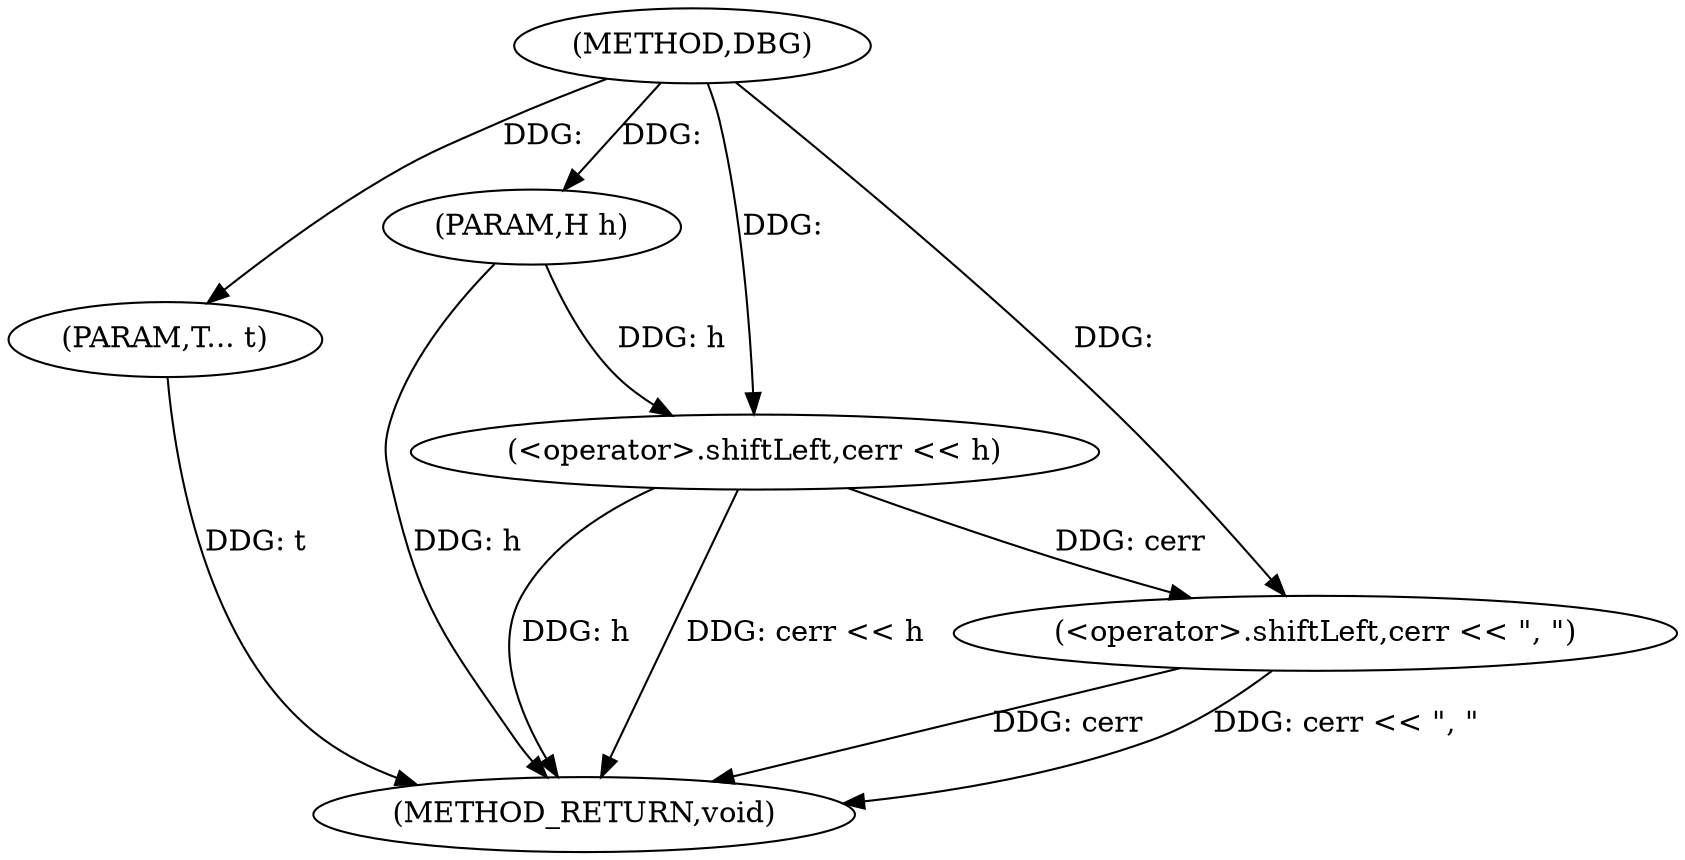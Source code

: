 digraph "DBG" {  
"1000273" [label = "(METHOD,DBG)" ]
"1000283" [label = "(METHOD_RETURN,void)" ]
"1000274" [label = "(PARAM,H h)" ]
"1000275" [label = "(PARAM,T... t)" ]
"1000277" [label = "(<operator>.shiftLeft,cerr << h)" ]
"1000280" [label = "(<operator>.shiftLeft,cerr << \", \")" ]
  "1000274" -> "1000283"  [ label = "DDG: h"] 
  "1000275" -> "1000283"  [ label = "DDG: t"] 
  "1000277" -> "1000283"  [ label = "DDG: h"] 
  "1000277" -> "1000283"  [ label = "DDG: cerr << h"] 
  "1000280" -> "1000283"  [ label = "DDG: cerr"] 
  "1000280" -> "1000283"  [ label = "DDG: cerr << \", \""] 
  "1000273" -> "1000274"  [ label = "DDG: "] 
  "1000273" -> "1000275"  [ label = "DDG: "] 
  "1000273" -> "1000277"  [ label = "DDG: "] 
  "1000274" -> "1000277"  [ label = "DDG: h"] 
  "1000277" -> "1000280"  [ label = "DDG: cerr"] 
  "1000273" -> "1000280"  [ label = "DDG: "] 
}
